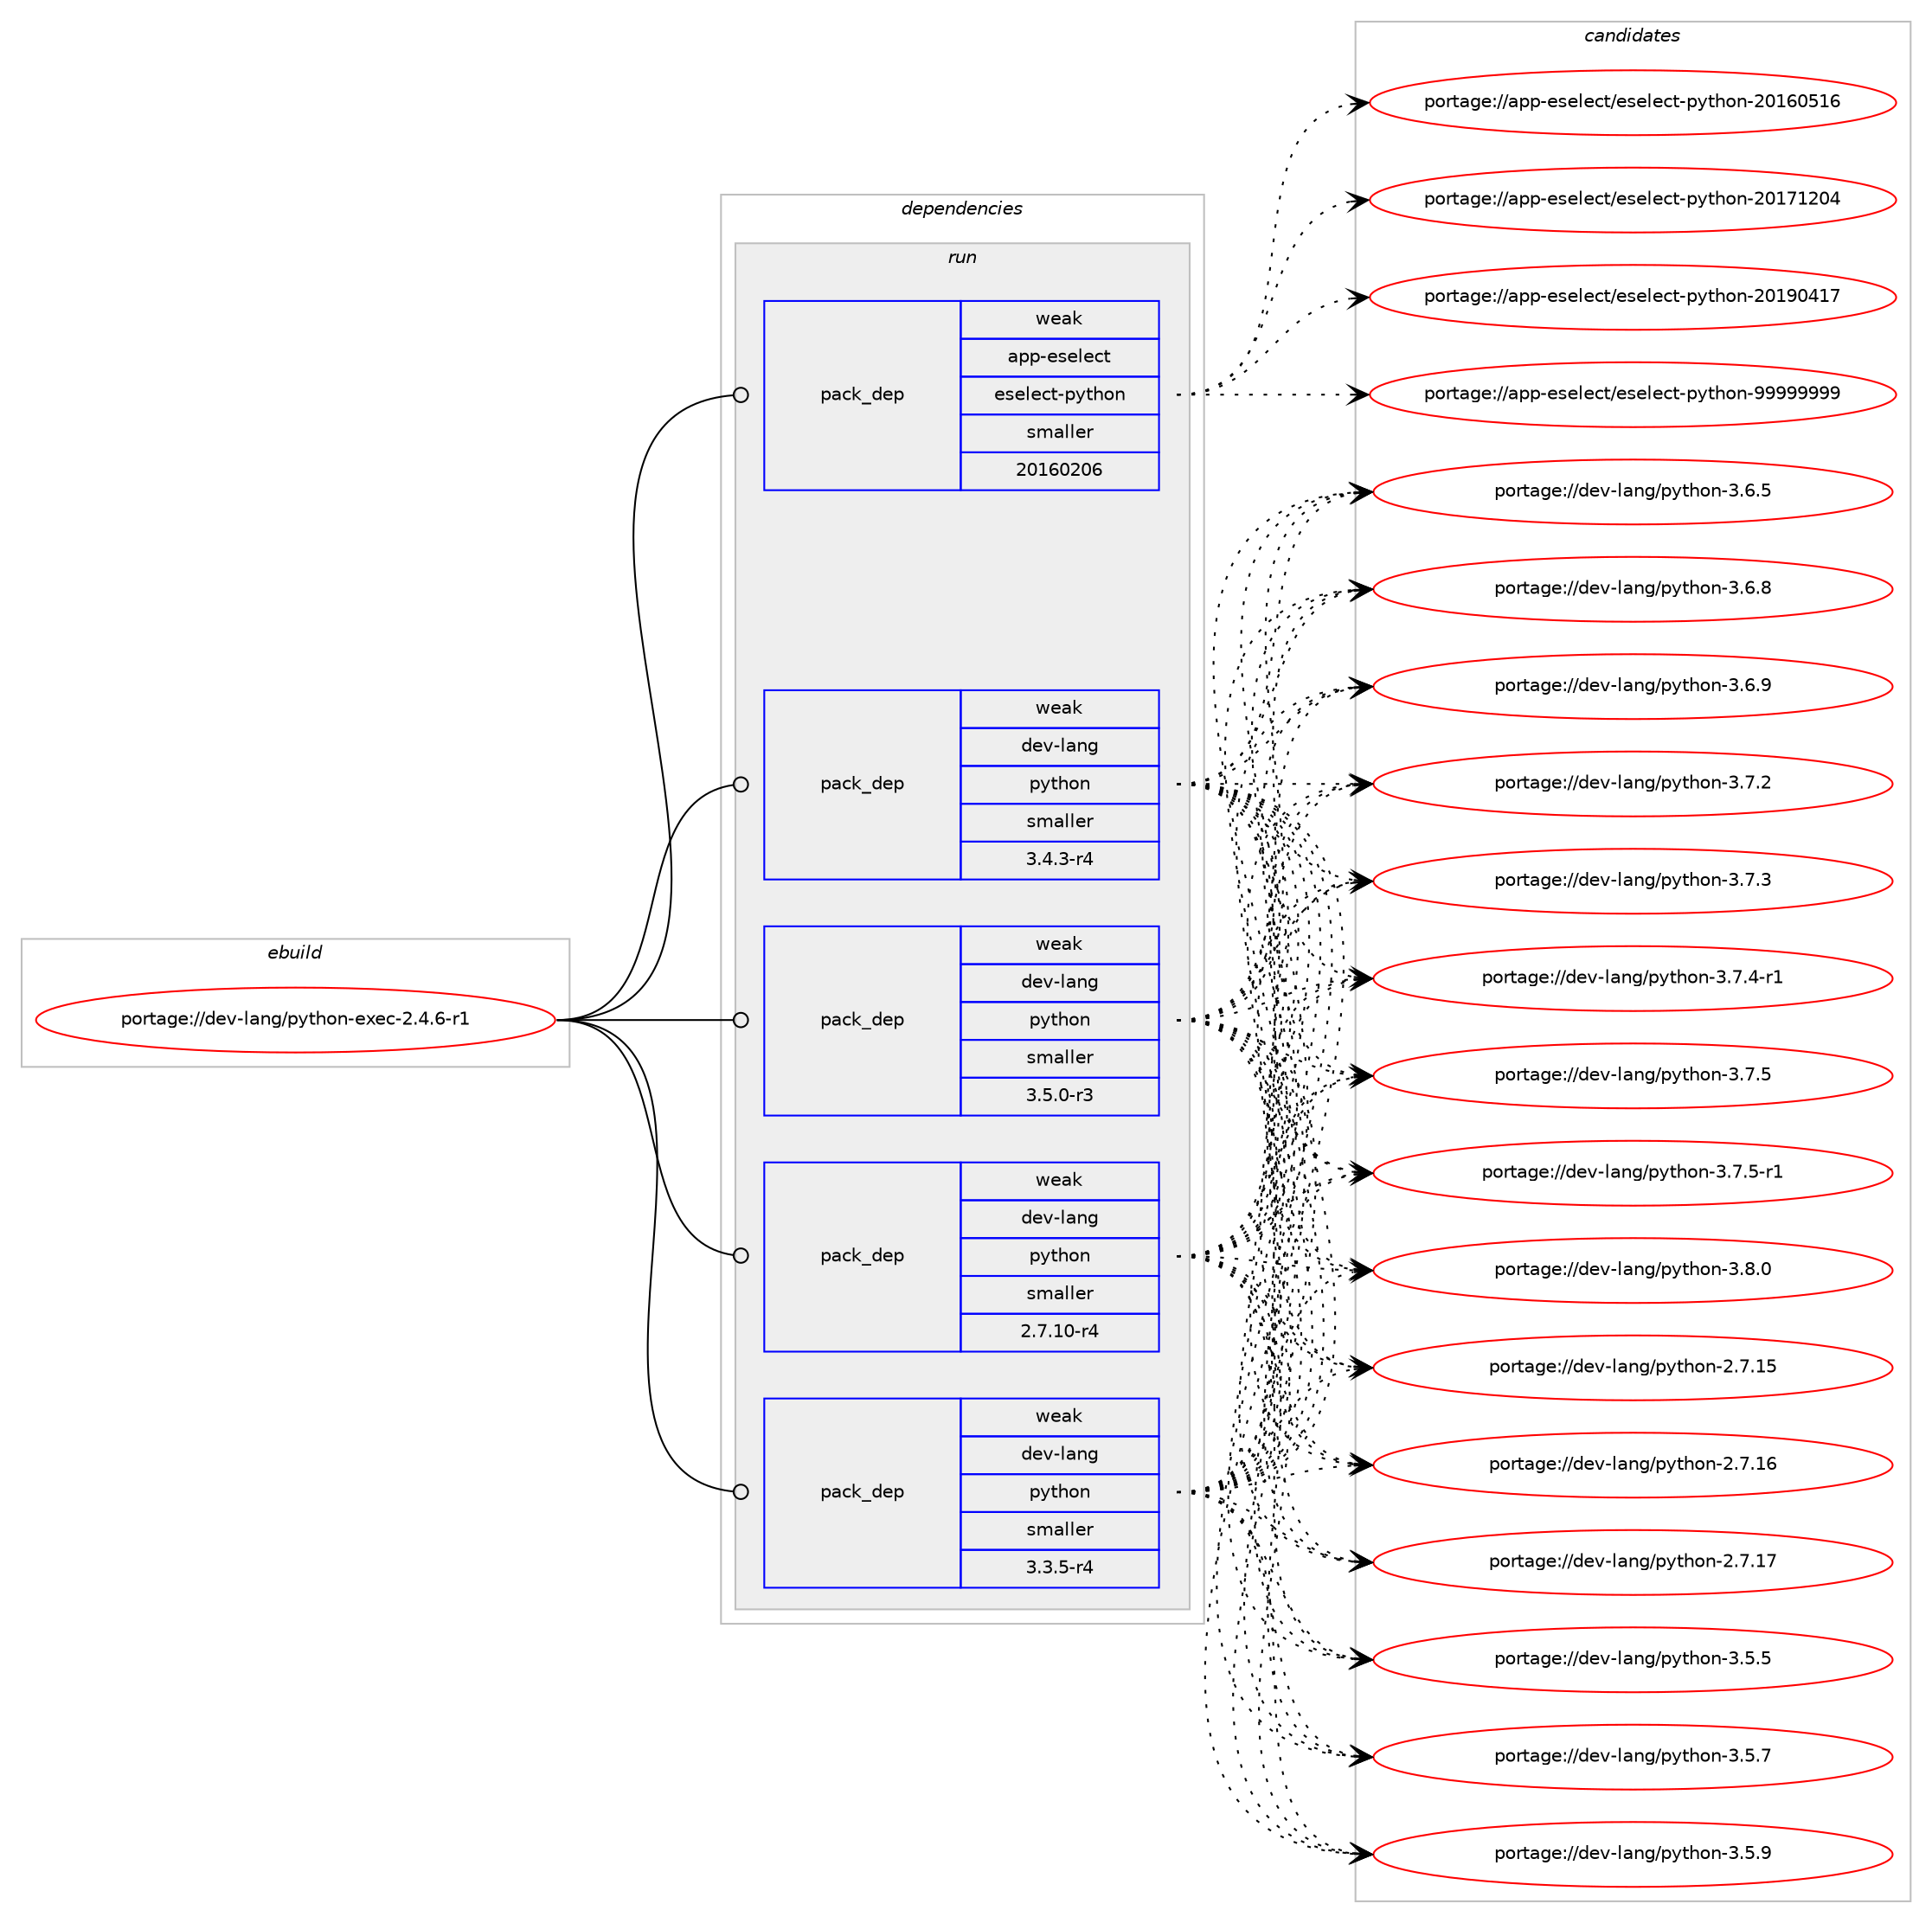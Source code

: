 digraph prolog {

# *************
# Graph options
# *************

newrank=true;
concentrate=true;
compound=true;
graph [rankdir=LR,fontname=Helvetica,fontsize=10,ranksep=1.5];#, ranksep=2.5, nodesep=0.2];
edge  [arrowhead=vee];
node  [fontname=Helvetica,fontsize=10];

# **********
# The ebuild
# **********

subgraph cluster_leftcol {
color=gray;
rank=same;
label=<<i>ebuild</i>>;
id [label="portage://dev-lang/python-exec-2.4.6-r1", color=red, width=4, href="../dev-lang/python-exec-2.4.6-r1.svg"];
}

# ****************
# The dependencies
# ****************

subgraph cluster_midcol {
color=gray;
label=<<i>dependencies</i>>;
subgraph cluster_compile {
fillcolor="#eeeeee";
style=filled;
label=<<i>compile</i>>;
}
subgraph cluster_compileandrun {
fillcolor="#eeeeee";
style=filled;
label=<<i>compile and run</i>>;
}
subgraph cluster_run {
fillcolor="#eeeeee";
style=filled;
label=<<i>run</i>>;
subgraph pack73327 {
dependency96181 [label=<<TABLE BORDER="0" CELLBORDER="1" CELLSPACING="0" CELLPADDING="4" WIDTH="220"><TR><TD ROWSPAN="6" CELLPADDING="30">pack_dep</TD></TR><TR><TD WIDTH="110">weak</TD></TR><TR><TD>app-eselect</TD></TR><TR><TD>eselect-python</TD></TR><TR><TD>smaller</TD></TR><TR><TD>20160206</TD></TR></TABLE>>, shape=none, color=blue];
}
id:e -> dependency96181:w [weight=20,style="solid",arrowhead="odot"];
subgraph pack73328 {
dependency96182 [label=<<TABLE BORDER="0" CELLBORDER="1" CELLSPACING="0" CELLPADDING="4" WIDTH="220"><TR><TD ROWSPAN="6" CELLPADDING="30">pack_dep</TD></TR><TR><TD WIDTH="110">weak</TD></TR><TR><TD>dev-lang</TD></TR><TR><TD>python</TD></TR><TR><TD>smaller</TD></TR><TR><TD>2.7.10-r4</TD></TR></TABLE>>, shape=none, color=blue];
}
id:e -> dependency96182:w [weight=20,style="solid",arrowhead="odot"];
subgraph pack73329 {
dependency96183 [label=<<TABLE BORDER="0" CELLBORDER="1" CELLSPACING="0" CELLPADDING="4" WIDTH="220"><TR><TD ROWSPAN="6" CELLPADDING="30">pack_dep</TD></TR><TR><TD WIDTH="110">weak</TD></TR><TR><TD>dev-lang</TD></TR><TR><TD>python</TD></TR><TR><TD>smaller</TD></TR><TR><TD>3.3.5-r4</TD></TR></TABLE>>, shape=none, color=blue];
}
id:e -> dependency96183:w [weight=20,style="solid",arrowhead="odot"];
subgraph pack73330 {
dependency96184 [label=<<TABLE BORDER="0" CELLBORDER="1" CELLSPACING="0" CELLPADDING="4" WIDTH="220"><TR><TD ROWSPAN="6" CELLPADDING="30">pack_dep</TD></TR><TR><TD WIDTH="110">weak</TD></TR><TR><TD>dev-lang</TD></TR><TR><TD>python</TD></TR><TR><TD>smaller</TD></TR><TR><TD>3.4.3-r4</TD></TR></TABLE>>, shape=none, color=blue];
}
id:e -> dependency96184:w [weight=20,style="solid",arrowhead="odot"];
subgraph pack73331 {
dependency96185 [label=<<TABLE BORDER="0" CELLBORDER="1" CELLSPACING="0" CELLPADDING="4" WIDTH="220"><TR><TD ROWSPAN="6" CELLPADDING="30">pack_dep</TD></TR><TR><TD WIDTH="110">weak</TD></TR><TR><TD>dev-lang</TD></TR><TR><TD>python</TD></TR><TR><TD>smaller</TD></TR><TR><TD>3.5.0-r3</TD></TR></TABLE>>, shape=none, color=blue];
}
id:e -> dependency96185:w [weight=20,style="solid",arrowhead="odot"];
}
}

# **************
# The candidates
# **************

subgraph cluster_choices {
rank=same;
color=gray;
label=<<i>candidates</i>>;

subgraph choice73327 {
color=black;
nodesep=1;
choiceportage971121124510111510110810199116471011151011081019911645112121116104111110455048495448534954 [label="portage://app-eselect/eselect-python-20160516", color=red, width=4,href="../app-eselect/eselect-python-20160516.svg"];
choiceportage971121124510111510110810199116471011151011081019911645112121116104111110455048495549504852 [label="portage://app-eselect/eselect-python-20171204", color=red, width=4,href="../app-eselect/eselect-python-20171204.svg"];
choiceportage971121124510111510110810199116471011151011081019911645112121116104111110455048495748524955 [label="portage://app-eselect/eselect-python-20190417", color=red, width=4,href="../app-eselect/eselect-python-20190417.svg"];
choiceportage971121124510111510110810199116471011151011081019911645112121116104111110455757575757575757 [label="portage://app-eselect/eselect-python-99999999", color=red, width=4,href="../app-eselect/eselect-python-99999999.svg"];
dependency96181:e -> choiceportage971121124510111510110810199116471011151011081019911645112121116104111110455048495448534954:w [style=dotted,weight="100"];
dependency96181:e -> choiceportage971121124510111510110810199116471011151011081019911645112121116104111110455048495549504852:w [style=dotted,weight="100"];
dependency96181:e -> choiceportage971121124510111510110810199116471011151011081019911645112121116104111110455048495748524955:w [style=dotted,weight="100"];
dependency96181:e -> choiceportage971121124510111510110810199116471011151011081019911645112121116104111110455757575757575757:w [style=dotted,weight="100"];
}
subgraph choice73328 {
color=black;
nodesep=1;
choiceportage10010111845108971101034711212111610411111045504655464953 [label="portage://dev-lang/python-2.7.15", color=red, width=4,href="../dev-lang/python-2.7.15.svg"];
choiceportage10010111845108971101034711212111610411111045504655464954 [label="portage://dev-lang/python-2.7.16", color=red, width=4,href="../dev-lang/python-2.7.16.svg"];
choiceportage10010111845108971101034711212111610411111045504655464955 [label="portage://dev-lang/python-2.7.17", color=red, width=4,href="../dev-lang/python-2.7.17.svg"];
choiceportage100101118451089711010347112121116104111110455146534653 [label="portage://dev-lang/python-3.5.5", color=red, width=4,href="../dev-lang/python-3.5.5.svg"];
choiceportage100101118451089711010347112121116104111110455146534655 [label="portage://dev-lang/python-3.5.7", color=red, width=4,href="../dev-lang/python-3.5.7.svg"];
choiceportage100101118451089711010347112121116104111110455146534657 [label="portage://dev-lang/python-3.5.9", color=red, width=4,href="../dev-lang/python-3.5.9.svg"];
choiceportage100101118451089711010347112121116104111110455146544653 [label="portage://dev-lang/python-3.6.5", color=red, width=4,href="../dev-lang/python-3.6.5.svg"];
choiceportage100101118451089711010347112121116104111110455146544656 [label="portage://dev-lang/python-3.6.8", color=red, width=4,href="../dev-lang/python-3.6.8.svg"];
choiceportage100101118451089711010347112121116104111110455146544657 [label="portage://dev-lang/python-3.6.9", color=red, width=4,href="../dev-lang/python-3.6.9.svg"];
choiceportage100101118451089711010347112121116104111110455146554650 [label="portage://dev-lang/python-3.7.2", color=red, width=4,href="../dev-lang/python-3.7.2.svg"];
choiceportage100101118451089711010347112121116104111110455146554651 [label="portage://dev-lang/python-3.7.3", color=red, width=4,href="../dev-lang/python-3.7.3.svg"];
choiceportage1001011184510897110103471121211161041111104551465546524511449 [label="portage://dev-lang/python-3.7.4-r1", color=red, width=4,href="../dev-lang/python-3.7.4-r1.svg"];
choiceportage100101118451089711010347112121116104111110455146554653 [label="portage://dev-lang/python-3.7.5", color=red, width=4,href="../dev-lang/python-3.7.5.svg"];
choiceportage1001011184510897110103471121211161041111104551465546534511449 [label="portage://dev-lang/python-3.7.5-r1", color=red, width=4,href="../dev-lang/python-3.7.5-r1.svg"];
choiceportage100101118451089711010347112121116104111110455146564648 [label="portage://dev-lang/python-3.8.0", color=red, width=4,href="../dev-lang/python-3.8.0.svg"];
dependency96182:e -> choiceportage10010111845108971101034711212111610411111045504655464953:w [style=dotted,weight="100"];
dependency96182:e -> choiceportage10010111845108971101034711212111610411111045504655464954:w [style=dotted,weight="100"];
dependency96182:e -> choiceportage10010111845108971101034711212111610411111045504655464955:w [style=dotted,weight="100"];
dependency96182:e -> choiceportage100101118451089711010347112121116104111110455146534653:w [style=dotted,weight="100"];
dependency96182:e -> choiceportage100101118451089711010347112121116104111110455146534655:w [style=dotted,weight="100"];
dependency96182:e -> choiceportage100101118451089711010347112121116104111110455146534657:w [style=dotted,weight="100"];
dependency96182:e -> choiceportage100101118451089711010347112121116104111110455146544653:w [style=dotted,weight="100"];
dependency96182:e -> choiceportage100101118451089711010347112121116104111110455146544656:w [style=dotted,weight="100"];
dependency96182:e -> choiceportage100101118451089711010347112121116104111110455146544657:w [style=dotted,weight="100"];
dependency96182:e -> choiceportage100101118451089711010347112121116104111110455146554650:w [style=dotted,weight="100"];
dependency96182:e -> choiceportage100101118451089711010347112121116104111110455146554651:w [style=dotted,weight="100"];
dependency96182:e -> choiceportage1001011184510897110103471121211161041111104551465546524511449:w [style=dotted,weight="100"];
dependency96182:e -> choiceportage100101118451089711010347112121116104111110455146554653:w [style=dotted,weight="100"];
dependency96182:e -> choiceportage1001011184510897110103471121211161041111104551465546534511449:w [style=dotted,weight="100"];
dependency96182:e -> choiceportage100101118451089711010347112121116104111110455146564648:w [style=dotted,weight="100"];
}
subgraph choice73329 {
color=black;
nodesep=1;
choiceportage10010111845108971101034711212111610411111045504655464953 [label="portage://dev-lang/python-2.7.15", color=red, width=4,href="../dev-lang/python-2.7.15.svg"];
choiceportage10010111845108971101034711212111610411111045504655464954 [label="portage://dev-lang/python-2.7.16", color=red, width=4,href="../dev-lang/python-2.7.16.svg"];
choiceportage10010111845108971101034711212111610411111045504655464955 [label="portage://dev-lang/python-2.7.17", color=red, width=4,href="../dev-lang/python-2.7.17.svg"];
choiceportage100101118451089711010347112121116104111110455146534653 [label="portage://dev-lang/python-3.5.5", color=red, width=4,href="../dev-lang/python-3.5.5.svg"];
choiceportage100101118451089711010347112121116104111110455146534655 [label="portage://dev-lang/python-3.5.7", color=red, width=4,href="../dev-lang/python-3.5.7.svg"];
choiceportage100101118451089711010347112121116104111110455146534657 [label="portage://dev-lang/python-3.5.9", color=red, width=4,href="../dev-lang/python-3.5.9.svg"];
choiceportage100101118451089711010347112121116104111110455146544653 [label="portage://dev-lang/python-3.6.5", color=red, width=4,href="../dev-lang/python-3.6.5.svg"];
choiceportage100101118451089711010347112121116104111110455146544656 [label="portage://dev-lang/python-3.6.8", color=red, width=4,href="../dev-lang/python-3.6.8.svg"];
choiceportage100101118451089711010347112121116104111110455146544657 [label="portage://dev-lang/python-3.6.9", color=red, width=4,href="../dev-lang/python-3.6.9.svg"];
choiceportage100101118451089711010347112121116104111110455146554650 [label="portage://dev-lang/python-3.7.2", color=red, width=4,href="../dev-lang/python-3.7.2.svg"];
choiceportage100101118451089711010347112121116104111110455146554651 [label="portage://dev-lang/python-3.7.3", color=red, width=4,href="../dev-lang/python-3.7.3.svg"];
choiceportage1001011184510897110103471121211161041111104551465546524511449 [label="portage://dev-lang/python-3.7.4-r1", color=red, width=4,href="../dev-lang/python-3.7.4-r1.svg"];
choiceportage100101118451089711010347112121116104111110455146554653 [label="portage://dev-lang/python-3.7.5", color=red, width=4,href="../dev-lang/python-3.7.5.svg"];
choiceportage1001011184510897110103471121211161041111104551465546534511449 [label="portage://dev-lang/python-3.7.5-r1", color=red, width=4,href="../dev-lang/python-3.7.5-r1.svg"];
choiceportage100101118451089711010347112121116104111110455146564648 [label="portage://dev-lang/python-3.8.0", color=red, width=4,href="../dev-lang/python-3.8.0.svg"];
dependency96183:e -> choiceportage10010111845108971101034711212111610411111045504655464953:w [style=dotted,weight="100"];
dependency96183:e -> choiceportage10010111845108971101034711212111610411111045504655464954:w [style=dotted,weight="100"];
dependency96183:e -> choiceportage10010111845108971101034711212111610411111045504655464955:w [style=dotted,weight="100"];
dependency96183:e -> choiceportage100101118451089711010347112121116104111110455146534653:w [style=dotted,weight="100"];
dependency96183:e -> choiceportage100101118451089711010347112121116104111110455146534655:w [style=dotted,weight="100"];
dependency96183:e -> choiceportage100101118451089711010347112121116104111110455146534657:w [style=dotted,weight="100"];
dependency96183:e -> choiceportage100101118451089711010347112121116104111110455146544653:w [style=dotted,weight="100"];
dependency96183:e -> choiceportage100101118451089711010347112121116104111110455146544656:w [style=dotted,weight="100"];
dependency96183:e -> choiceportage100101118451089711010347112121116104111110455146544657:w [style=dotted,weight="100"];
dependency96183:e -> choiceportage100101118451089711010347112121116104111110455146554650:w [style=dotted,weight="100"];
dependency96183:e -> choiceportage100101118451089711010347112121116104111110455146554651:w [style=dotted,weight="100"];
dependency96183:e -> choiceportage1001011184510897110103471121211161041111104551465546524511449:w [style=dotted,weight="100"];
dependency96183:e -> choiceportage100101118451089711010347112121116104111110455146554653:w [style=dotted,weight="100"];
dependency96183:e -> choiceportage1001011184510897110103471121211161041111104551465546534511449:w [style=dotted,weight="100"];
dependency96183:e -> choiceportage100101118451089711010347112121116104111110455146564648:w [style=dotted,weight="100"];
}
subgraph choice73330 {
color=black;
nodesep=1;
choiceportage10010111845108971101034711212111610411111045504655464953 [label="portage://dev-lang/python-2.7.15", color=red, width=4,href="../dev-lang/python-2.7.15.svg"];
choiceportage10010111845108971101034711212111610411111045504655464954 [label="portage://dev-lang/python-2.7.16", color=red, width=4,href="../dev-lang/python-2.7.16.svg"];
choiceportage10010111845108971101034711212111610411111045504655464955 [label="portage://dev-lang/python-2.7.17", color=red, width=4,href="../dev-lang/python-2.7.17.svg"];
choiceportage100101118451089711010347112121116104111110455146534653 [label="portage://dev-lang/python-3.5.5", color=red, width=4,href="../dev-lang/python-3.5.5.svg"];
choiceportage100101118451089711010347112121116104111110455146534655 [label="portage://dev-lang/python-3.5.7", color=red, width=4,href="../dev-lang/python-3.5.7.svg"];
choiceportage100101118451089711010347112121116104111110455146534657 [label="portage://dev-lang/python-3.5.9", color=red, width=4,href="../dev-lang/python-3.5.9.svg"];
choiceportage100101118451089711010347112121116104111110455146544653 [label="portage://dev-lang/python-3.6.5", color=red, width=4,href="../dev-lang/python-3.6.5.svg"];
choiceportage100101118451089711010347112121116104111110455146544656 [label="portage://dev-lang/python-3.6.8", color=red, width=4,href="../dev-lang/python-3.6.8.svg"];
choiceportage100101118451089711010347112121116104111110455146544657 [label="portage://dev-lang/python-3.6.9", color=red, width=4,href="../dev-lang/python-3.6.9.svg"];
choiceportage100101118451089711010347112121116104111110455146554650 [label="portage://dev-lang/python-3.7.2", color=red, width=4,href="../dev-lang/python-3.7.2.svg"];
choiceportage100101118451089711010347112121116104111110455146554651 [label="portage://dev-lang/python-3.7.3", color=red, width=4,href="../dev-lang/python-3.7.3.svg"];
choiceportage1001011184510897110103471121211161041111104551465546524511449 [label="portage://dev-lang/python-3.7.4-r1", color=red, width=4,href="../dev-lang/python-3.7.4-r1.svg"];
choiceportage100101118451089711010347112121116104111110455146554653 [label="portage://dev-lang/python-3.7.5", color=red, width=4,href="../dev-lang/python-3.7.5.svg"];
choiceportage1001011184510897110103471121211161041111104551465546534511449 [label="portage://dev-lang/python-3.7.5-r1", color=red, width=4,href="../dev-lang/python-3.7.5-r1.svg"];
choiceportage100101118451089711010347112121116104111110455146564648 [label="portage://dev-lang/python-3.8.0", color=red, width=4,href="../dev-lang/python-3.8.0.svg"];
dependency96184:e -> choiceportage10010111845108971101034711212111610411111045504655464953:w [style=dotted,weight="100"];
dependency96184:e -> choiceportage10010111845108971101034711212111610411111045504655464954:w [style=dotted,weight="100"];
dependency96184:e -> choiceportage10010111845108971101034711212111610411111045504655464955:w [style=dotted,weight="100"];
dependency96184:e -> choiceportage100101118451089711010347112121116104111110455146534653:w [style=dotted,weight="100"];
dependency96184:e -> choiceportage100101118451089711010347112121116104111110455146534655:w [style=dotted,weight="100"];
dependency96184:e -> choiceportage100101118451089711010347112121116104111110455146534657:w [style=dotted,weight="100"];
dependency96184:e -> choiceportage100101118451089711010347112121116104111110455146544653:w [style=dotted,weight="100"];
dependency96184:e -> choiceportage100101118451089711010347112121116104111110455146544656:w [style=dotted,weight="100"];
dependency96184:e -> choiceportage100101118451089711010347112121116104111110455146544657:w [style=dotted,weight="100"];
dependency96184:e -> choiceportage100101118451089711010347112121116104111110455146554650:w [style=dotted,weight="100"];
dependency96184:e -> choiceportage100101118451089711010347112121116104111110455146554651:w [style=dotted,weight="100"];
dependency96184:e -> choiceportage1001011184510897110103471121211161041111104551465546524511449:w [style=dotted,weight="100"];
dependency96184:e -> choiceportage100101118451089711010347112121116104111110455146554653:w [style=dotted,weight="100"];
dependency96184:e -> choiceportage1001011184510897110103471121211161041111104551465546534511449:w [style=dotted,weight="100"];
dependency96184:e -> choiceportage100101118451089711010347112121116104111110455146564648:w [style=dotted,weight="100"];
}
subgraph choice73331 {
color=black;
nodesep=1;
choiceportage10010111845108971101034711212111610411111045504655464953 [label="portage://dev-lang/python-2.7.15", color=red, width=4,href="../dev-lang/python-2.7.15.svg"];
choiceportage10010111845108971101034711212111610411111045504655464954 [label="portage://dev-lang/python-2.7.16", color=red, width=4,href="../dev-lang/python-2.7.16.svg"];
choiceportage10010111845108971101034711212111610411111045504655464955 [label="portage://dev-lang/python-2.7.17", color=red, width=4,href="../dev-lang/python-2.7.17.svg"];
choiceportage100101118451089711010347112121116104111110455146534653 [label="portage://dev-lang/python-3.5.5", color=red, width=4,href="../dev-lang/python-3.5.5.svg"];
choiceportage100101118451089711010347112121116104111110455146534655 [label="portage://dev-lang/python-3.5.7", color=red, width=4,href="../dev-lang/python-3.5.7.svg"];
choiceportage100101118451089711010347112121116104111110455146534657 [label="portage://dev-lang/python-3.5.9", color=red, width=4,href="../dev-lang/python-3.5.9.svg"];
choiceportage100101118451089711010347112121116104111110455146544653 [label="portage://dev-lang/python-3.6.5", color=red, width=4,href="../dev-lang/python-3.6.5.svg"];
choiceportage100101118451089711010347112121116104111110455146544656 [label="portage://dev-lang/python-3.6.8", color=red, width=4,href="../dev-lang/python-3.6.8.svg"];
choiceportage100101118451089711010347112121116104111110455146544657 [label="portage://dev-lang/python-3.6.9", color=red, width=4,href="../dev-lang/python-3.6.9.svg"];
choiceportage100101118451089711010347112121116104111110455146554650 [label="portage://dev-lang/python-3.7.2", color=red, width=4,href="../dev-lang/python-3.7.2.svg"];
choiceportage100101118451089711010347112121116104111110455146554651 [label="portage://dev-lang/python-3.7.3", color=red, width=4,href="../dev-lang/python-3.7.3.svg"];
choiceportage1001011184510897110103471121211161041111104551465546524511449 [label="portage://dev-lang/python-3.7.4-r1", color=red, width=4,href="../dev-lang/python-3.7.4-r1.svg"];
choiceportage100101118451089711010347112121116104111110455146554653 [label="portage://dev-lang/python-3.7.5", color=red, width=4,href="../dev-lang/python-3.7.5.svg"];
choiceportage1001011184510897110103471121211161041111104551465546534511449 [label="portage://dev-lang/python-3.7.5-r1", color=red, width=4,href="../dev-lang/python-3.7.5-r1.svg"];
choiceportage100101118451089711010347112121116104111110455146564648 [label="portage://dev-lang/python-3.8.0", color=red, width=4,href="../dev-lang/python-3.8.0.svg"];
dependency96185:e -> choiceportage10010111845108971101034711212111610411111045504655464953:w [style=dotted,weight="100"];
dependency96185:e -> choiceportage10010111845108971101034711212111610411111045504655464954:w [style=dotted,weight="100"];
dependency96185:e -> choiceportage10010111845108971101034711212111610411111045504655464955:w [style=dotted,weight="100"];
dependency96185:e -> choiceportage100101118451089711010347112121116104111110455146534653:w [style=dotted,weight="100"];
dependency96185:e -> choiceportage100101118451089711010347112121116104111110455146534655:w [style=dotted,weight="100"];
dependency96185:e -> choiceportage100101118451089711010347112121116104111110455146534657:w [style=dotted,weight="100"];
dependency96185:e -> choiceportage100101118451089711010347112121116104111110455146544653:w [style=dotted,weight="100"];
dependency96185:e -> choiceportage100101118451089711010347112121116104111110455146544656:w [style=dotted,weight="100"];
dependency96185:e -> choiceportage100101118451089711010347112121116104111110455146544657:w [style=dotted,weight="100"];
dependency96185:e -> choiceportage100101118451089711010347112121116104111110455146554650:w [style=dotted,weight="100"];
dependency96185:e -> choiceportage100101118451089711010347112121116104111110455146554651:w [style=dotted,weight="100"];
dependency96185:e -> choiceportage1001011184510897110103471121211161041111104551465546524511449:w [style=dotted,weight="100"];
dependency96185:e -> choiceportage100101118451089711010347112121116104111110455146554653:w [style=dotted,weight="100"];
dependency96185:e -> choiceportage1001011184510897110103471121211161041111104551465546534511449:w [style=dotted,weight="100"];
dependency96185:e -> choiceportage100101118451089711010347112121116104111110455146564648:w [style=dotted,weight="100"];
}
}

}
